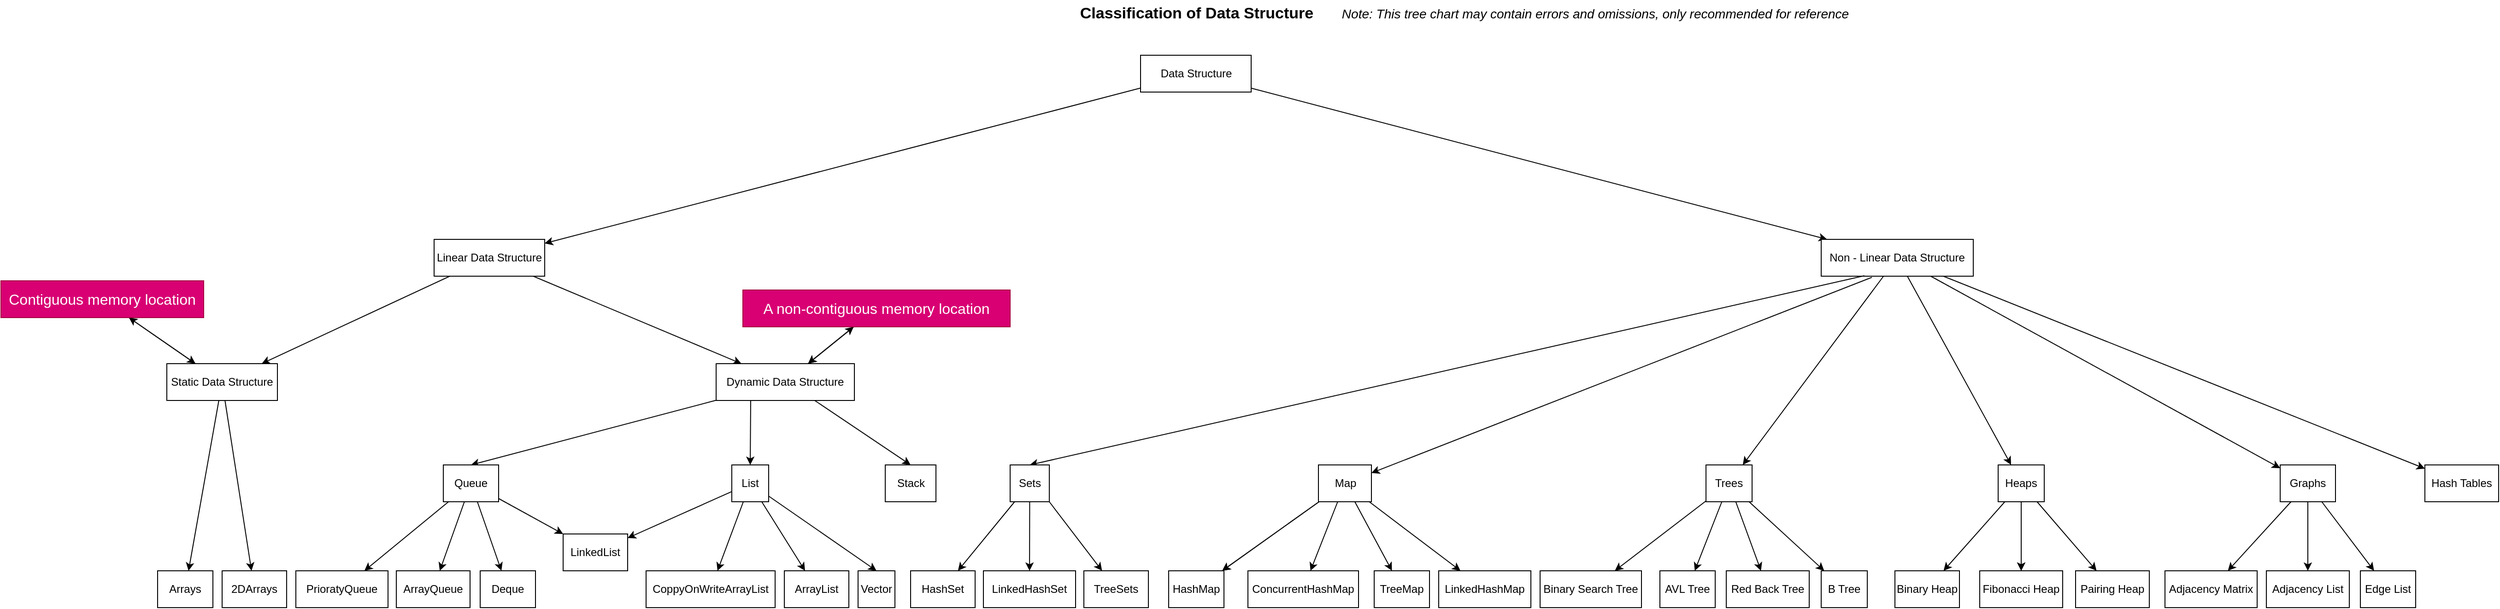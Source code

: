 <mxfile version="20.5.3" type="embed"><diagram id="3LJVibS9Pq_KalHf28YM" name="dataStructures"><mxGraphModel dx="2161" dy="802" grid="1" gridSize="10" guides="1" tooltips="1" connect="1" arrows="1" fold="1" page="1" pageScale="1" pageWidth="850" pageHeight="1100" background="none" math="0" shadow="0"><root><mxCell id="0"/><mxCell id="1" parent="0"/><mxCell id="2" value="Classification of Data Structure" style="text;strokeColor=none;align=center;fillColor=none;html=1;verticalAlign=middle;whiteSpace=wrap;rounded=0;glass=0;fontSize=17;labelBackgroundColor=none;fontStyle=1;" parent="1" vertex="1"><mxGeometry x="714.5" y="170" width="265" height="30" as="geometry"/></mxCell><mxCell id="8" style="edgeStyle=none;html=1;verticalAlign=middle;" parent="1" source="5" target="6" edge="1"><mxGeometry relative="1" as="geometry"/></mxCell><mxCell id="9" style="edgeStyle=none;html=1;verticalAlign=middle;" parent="1" source="5" target="7" edge="1"><mxGeometry relative="1" as="geometry"/></mxCell><mxCell id="5" value="Data Structure" style="whiteSpace=wrap;html=1;verticalAlign=middle;" parent="1" vertex="1"><mxGeometry x="786.5" y="230" width="120" height="40" as="geometry"/></mxCell><mxCell id="14" style="edgeStyle=none;html=1;verticalAlign=middle;" parent="1" source="6" target="10" edge="1"><mxGeometry relative="1" as="geometry"/></mxCell><mxCell id="16" value="" style="edgeStyle=none;html=1;verticalAlign=middle;" parent="1" source="6" target="15" edge="1"><mxGeometry relative="1" as="geometry"/></mxCell><mxCell id="6" value="Linear Data Structure" style="whiteSpace=wrap;html=1;verticalAlign=middle;" parent="1" vertex="1"><mxGeometry x="20" y="430" width="120" height="40" as="geometry"/></mxCell><mxCell id="18" value="" style="edgeStyle=none;html=1;verticalAlign=middle;" parent="1" source="7" target="17" edge="1"><mxGeometry relative="1" as="geometry"/></mxCell><mxCell id="20" value="" style="edgeStyle=none;html=1;verticalAlign=middle;" parent="1" source="7" target="19" edge="1"><mxGeometry relative="1" as="geometry"/></mxCell><mxCell id="64" value="" style="edgeStyle=none;html=1;verticalAlign=middle;" parent="1" source="7" target="63" edge="1"><mxGeometry relative="1" as="geometry"/></mxCell><mxCell id="66" value="" style="edgeStyle=none;html=1;verticalAlign=middle;" parent="1" source="7" target="65" edge="1"><mxGeometry relative="1" as="geometry"/></mxCell><mxCell id="68" value="" style="edgeStyle=none;html=1;exitX=1;exitY=1;exitDx=0;exitDy=0;verticalAlign=middle;" parent="1" source="53" target="67" edge="1"><mxGeometry relative="1" as="geometry"/></mxCell><mxCell id="77" value="" style="edgeStyle=none;html=1;verticalAlign=middle;exitX=0.333;exitY=1.031;exitDx=0;exitDy=0;exitPerimeter=0;" parent="1" source="7" target="76" edge="1"><mxGeometry relative="1" as="geometry"/></mxCell><mxCell id="7" value="Non - Linear Data Structure" style="whiteSpace=wrap;html=1;verticalAlign=middle;" parent="1" vertex="1"><mxGeometry x="1525" y="430" width="165" height="40" as="geometry"/></mxCell><mxCell id="22" value="" style="edgeStyle=none;html=1;verticalAlign=middle;" parent="1" source="10" target="21" edge="1"><mxGeometry relative="1" as="geometry"/></mxCell><mxCell id="34" value="" style="edgeStyle=none;html=1;verticalAlign=middle;" parent="1" source="10" target="33" edge="1"><mxGeometry relative="1" as="geometry"/></mxCell><mxCell id="73" value="" style="edgeStyle=none;html=1;verticalAlign=middle;" parent="1" source="10" target="72" edge="1"><mxGeometry relative="1" as="geometry"/></mxCell><mxCell id="10" value="Static Data Structure" style="whiteSpace=wrap;html=1;verticalAlign=middle;" parent="1" vertex="1"><mxGeometry x="-270" y="565" width="120" height="40" as="geometry"/></mxCell><mxCell id="24" value="" style="edgeStyle=none;html=1;entryX=0.5;entryY=0;entryDx=0;entryDy=0;verticalAlign=middle;" parent="1" source="15" target="23" edge="1"><mxGeometry relative="1" as="geometry"/></mxCell><mxCell id="26" value="" style="edgeStyle=none;html=1;entryX=0.5;entryY=0;entryDx=0;entryDy=0;exitX=0.713;exitY=1;exitDx=0;exitDy=0;exitPerimeter=0;verticalAlign=middle;" parent="1" source="15" target="25" edge="1"><mxGeometry relative="1" as="geometry"/></mxCell><mxCell id="28" value="" style="edgeStyle=none;html=1;entryX=0.5;entryY=0;entryDx=0;entryDy=0;exitX=0.25;exitY=1;exitDx=0;exitDy=0;verticalAlign=middle;" parent="1" source="15" target="27" edge="1"><mxGeometry relative="1" as="geometry"/></mxCell><mxCell id="30" value="" style="edgeStyle=none;html=1;verticalAlign=middle;" parent="1" source="15" target="29" edge="1"><mxGeometry relative="1" as="geometry"/></mxCell><mxCell id="54" value="" style="edgeStyle=none;html=1;exitX=0.284;exitY=0.988;exitDx=0;exitDy=0;entryX=0.5;entryY=0;entryDx=0;entryDy=0;exitPerimeter=0;verticalAlign=middle;" parent="1" source="7" target="53" edge="1"><mxGeometry relative="1" as="geometry"/></mxCell><mxCell id="15" value="Dynamic Data Structure" style="whiteSpace=wrap;html=1;verticalAlign=middle;" parent="1" vertex="1"><mxGeometry x="326" y="565" width="150" height="40" as="geometry"/></mxCell><mxCell id="88" value="" style="edgeStyle=none;html=1;verticalAlign=middle;" parent="1" source="17" target="87" edge="1"><mxGeometry relative="1" as="geometry"/></mxCell><mxCell id="90" value="" style="edgeStyle=none;html=1;verticalAlign=middle;" parent="1" source="17" target="89" edge="1"><mxGeometry relative="1" as="geometry"/></mxCell><mxCell id="92" value="" style="edgeStyle=none;html=1;verticalAlign=middle;" parent="1" source="17" target="91" edge="1"><mxGeometry relative="1" as="geometry"/></mxCell><mxCell id="94" value="" style="edgeStyle=none;html=1;verticalAlign=middle;" parent="1" source="17" target="93" edge="1"><mxGeometry relative="1" as="geometry"/></mxCell><mxCell id="17" value="Trees" style="whiteSpace=wrap;html=1;verticalAlign=middle;" parent="1" vertex="1"><mxGeometry x="1400" y="675" width="50" height="40" as="geometry"/></mxCell><mxCell id="103" value="" style="edgeStyle=none;html=1;verticalAlign=middle;" parent="1" source="19" target="102" edge="1"><mxGeometry relative="1" as="geometry"/></mxCell><mxCell id="105" value="" style="edgeStyle=none;html=1;verticalAlign=middle;" parent="1" source="19" target="104" edge="1"><mxGeometry relative="1" as="geometry"/></mxCell><mxCell id="107" value="" style="edgeStyle=none;html=1;verticalAlign=middle;" parent="1" source="19" target="106" edge="1"><mxGeometry relative="1" as="geometry"/></mxCell><mxCell id="19" value="Graphs" style="whiteSpace=wrap;html=1;verticalAlign=middle;" parent="1" vertex="1"><mxGeometry x="2023" y="675" width="60" height="40" as="geometry"/></mxCell><mxCell id="21" value="Arrays" style="whiteSpace=wrap;html=1;verticalAlign=middle;" parent="1" vertex="1"><mxGeometry x="-280" y="790" width="60" height="40" as="geometry"/></mxCell><mxCell id="37" value="" style="edgeStyle=none;html=1;entryX=0;entryY=0;entryDx=0;entryDy=0;verticalAlign=middle;" parent="1" source="23" target="49" edge="1"><mxGeometry relative="1" as="geometry"><mxPoint x="-150" y="787.353" as="targetPoint"/></mxGeometry></mxCell><mxCell id="39" value="" style="edgeStyle=none;html=1;verticalAlign=middle;" parent="1" source="23" target="38" edge="1"><mxGeometry relative="1" as="geometry"/></mxCell><mxCell id="46" value="" style="edgeStyle=none;html=1;verticalAlign=middle;" parent="1" source="23" target="45" edge="1"><mxGeometry relative="1" as="geometry"/></mxCell><mxCell id="62" value="" style="edgeStyle=none;html=1;verticalAlign=middle;" parent="1" source="23" target="61" edge="1"><mxGeometry relative="1" as="geometry"/></mxCell><mxCell id="23" value="Queue" style="whiteSpace=wrap;html=1;verticalAlign=middle;" parent="1" vertex="1"><mxGeometry x="30" y="675" width="60" height="40" as="geometry"/></mxCell><mxCell id="25" value="Stack" style="whiteSpace=wrap;html=1;verticalAlign=middle;" parent="1" vertex="1"><mxGeometry x="509.5" y="675" width="55" height="40" as="geometry"/></mxCell><mxCell id="48" value="" style="edgeStyle=none;html=1;verticalAlign=middle;" parent="1" source="27" target="47" edge="1"><mxGeometry relative="1" as="geometry"/></mxCell><mxCell id="50" value="" style="edgeStyle=none;html=1;verticalAlign=middle;" parent="1" source="27" target="49" edge="1"><mxGeometry relative="1" as="geometry"/></mxCell><mxCell id="69" style="edgeStyle=none;html=1;entryX=0.5;entryY=0;entryDx=0;entryDy=0;verticalAlign=middle;" parent="1" source="27" target="51" edge="1"><mxGeometry relative="1" as="geometry"/></mxCell><mxCell id="71" value="" style="edgeStyle=none;html=1;verticalAlign=middle;" parent="1" source="27" target="70" edge="1"><mxGeometry relative="1" as="geometry"/></mxCell><mxCell id="27" value="List" style="whiteSpace=wrap;html=1;verticalAlign=middle;" parent="1" vertex="1"><mxGeometry x="343" y="675" width="40" height="40" as="geometry"/></mxCell><mxCell id="31" value="" style="edgeStyle=none;html=1;verticalAlign=middle;" parent="1" source="29" target="15" edge="1"><mxGeometry relative="1" as="geometry"/></mxCell><mxCell id="32" style="edgeStyle=none;html=1;verticalAlign=middle;" parent="1" source="29" target="15" edge="1"><mxGeometry relative="1" as="geometry"/></mxCell><mxCell id="29" value="A non-contiguous memory location" style="whiteSpace=wrap;html=1;fillColor=#d80073;fontColor=#ffffff;strokeColor=#A50040;fontSize=16;verticalAlign=middle;" parent="1" vertex="1"><mxGeometry x="355" y="485" width="290" height="40" as="geometry"/></mxCell><mxCell id="35" style="edgeStyle=none;html=1;verticalAlign=middle;" parent="1" source="33" target="10" edge="1"><mxGeometry relative="1" as="geometry"/></mxCell><mxCell id="33" value="&lt;span style=&quot;font-size: 16px;&quot;&gt;Contiguous memory location&lt;/span&gt;" style="whiteSpace=wrap;html=1;fillColor=#d80073;fontColor=#ffffff;strokeColor=#A50040;verticalAlign=middle;" parent="1" vertex="1"><mxGeometry x="-450" y="475" width="220" height="40" as="geometry"/></mxCell><mxCell id="38" value="PrioratyQueue" style="whiteSpace=wrap;html=1;verticalAlign=middle;" parent="1" vertex="1"><mxGeometry x="-130" y="790" width="100" height="40" as="geometry"/></mxCell><mxCell id="45" value="ArrayQueue" style="whiteSpace=wrap;html=1;verticalAlign=middle;" parent="1" vertex="1"><mxGeometry x="-21" y="790" width="80" height="40" as="geometry"/></mxCell><mxCell id="47" value="ArrayList" style="whiteSpace=wrap;html=1;verticalAlign=middle;" parent="1" vertex="1"><mxGeometry x="400" y="790" width="70" height="40" as="geometry"/></mxCell><mxCell id="49" value="LinkedList" style="whiteSpace=wrap;html=1;verticalAlign=middle;" parent="1" vertex="1"><mxGeometry x="160" y="750" width="70" height="40" as="geometry"/></mxCell><mxCell id="51" value="Vector" style="whiteSpace=wrap;html=1;verticalAlign=middle;" parent="1" vertex="1"><mxGeometry x="480" y="790" width="40" height="40" as="geometry"/></mxCell><mxCell id="56" value="" style="edgeStyle=none;html=1;verticalAlign=middle;" parent="1" source="53" target="55" edge="1"><mxGeometry relative="1" as="geometry"/></mxCell><mxCell id="60" value="" style="edgeStyle=none;html=1;verticalAlign=middle;" parent="1" source="53" target="59" edge="1"><mxGeometry relative="1" as="geometry"/></mxCell><mxCell id="53" value="Sets" style="whiteSpace=wrap;html=1;verticalAlign=middle;" parent="1" vertex="1"><mxGeometry x="645" y="675" width="42.5" height="40" as="geometry"/></mxCell><mxCell id="55" value="HashSet" style="whiteSpace=wrap;html=1;verticalAlign=middle;" parent="1" vertex="1"><mxGeometry x="537" y="790" width="70" height="40" as="geometry"/></mxCell><mxCell id="59" value="LinkedHashSet" style="whiteSpace=wrap;html=1;verticalAlign=middle;" parent="1" vertex="1"><mxGeometry x="616" y="790" width="100" height="40" as="geometry"/></mxCell><mxCell id="61" value="Deque" style="whiteSpace=wrap;html=1;verticalAlign=middle;" parent="1" vertex="1"><mxGeometry x="70" y="790" width="60" height="40" as="geometry"/></mxCell><mxCell id="96" value="" style="edgeStyle=none;html=1;verticalAlign=middle;" parent="1" source="63" target="95" edge="1"><mxGeometry relative="1" as="geometry"/></mxCell><mxCell id="98" value="" style="edgeStyle=none;html=1;verticalAlign=middle;" parent="1" source="63" target="97" edge="1"><mxGeometry relative="1" as="geometry"/></mxCell><mxCell id="99" value="" style="edgeStyle=none;html=1;verticalAlign=middle;" parent="1" source="63" target="97" edge="1"><mxGeometry relative="1" as="geometry"/></mxCell><mxCell id="101" value="" style="edgeStyle=none;html=1;verticalAlign=middle;" parent="1" source="63" target="100" edge="1"><mxGeometry relative="1" as="geometry"/></mxCell><mxCell id="63" value="Heaps" style="whiteSpace=wrap;html=1;verticalAlign=middle;" parent="1" vertex="1"><mxGeometry x="1717" y="675" width="50" height="40" as="geometry"/></mxCell><mxCell id="65" value="Hash Tables" style="whiteSpace=wrap;html=1;verticalAlign=middle;" parent="1" vertex="1"><mxGeometry x="2180" y="675" width="80" height="40" as="geometry"/></mxCell><mxCell id="67" value="TreeSets" style="whiteSpace=wrap;html=1;verticalAlign=middle;" parent="1" vertex="1"><mxGeometry x="725" y="790" width="70" height="40" as="geometry"/></mxCell><mxCell id="70" value="CoppyOnWriteArrayList" style="whiteSpace=wrap;html=1;verticalAlign=middle;" parent="1" vertex="1"><mxGeometry x="250" y="790" width="140" height="40" as="geometry"/></mxCell><mxCell id="72" value="2DArrays" style="whiteSpace=wrap;html=1;verticalAlign=middle;" parent="1" vertex="1"><mxGeometry x="-210" y="790" width="70" height="40" as="geometry"/></mxCell><mxCell id="79" value="" style="edgeStyle=none;html=1;verticalAlign=middle;" parent="1" source="76" target="78" edge="1"><mxGeometry relative="1" as="geometry"/></mxCell><mxCell id="80" value="" style="edgeStyle=none;html=1;verticalAlign=middle;" parent="1" source="76" target="78" edge="1"><mxGeometry relative="1" as="geometry"/></mxCell><mxCell id="82" value="" style="edgeStyle=none;html=1;verticalAlign=middle;" parent="1" source="76" target="81" edge="1"><mxGeometry relative="1" as="geometry"/></mxCell><mxCell id="84" value="" style="edgeStyle=none;html=1;verticalAlign=middle;" parent="1" source="76" target="83" edge="1"><mxGeometry relative="1" as="geometry"/></mxCell><mxCell id="86" value="" style="edgeStyle=none;html=1;verticalAlign=middle;" parent="1" source="76" target="85" edge="1"><mxGeometry relative="1" as="geometry"/></mxCell><mxCell id="76" value="Map" style="whiteSpace=wrap;html=1;verticalAlign=middle;" parent="1" vertex="1"><mxGeometry x="979.5" y="675" width="57.5" height="40" as="geometry"/></mxCell><mxCell id="78" value="HashMap" style="whiteSpace=wrap;html=1;verticalAlign=middle;" parent="1" vertex="1"><mxGeometry x="817" y="790" width="60" height="40" as="geometry"/></mxCell><mxCell id="81" value="LinkedHashMap" style="whiteSpace=wrap;html=1;verticalAlign=middle;" parent="1" vertex="1"><mxGeometry x="1110" y="790" width="100" height="40" as="geometry"/></mxCell><mxCell id="83" value="TreeMap" style="whiteSpace=wrap;html=1;verticalAlign=middle;" parent="1" vertex="1"><mxGeometry x="1040" y="790" width="60" height="40" as="geometry"/></mxCell><mxCell id="85" value="ConcurrentHashMap" style="whiteSpace=wrap;html=1;verticalAlign=middle;" parent="1" vertex="1"><mxGeometry x="903" y="790" width="120" height="40" as="geometry"/></mxCell><mxCell id="87" value="Binary Search Tree" style="whiteSpace=wrap;html=1;verticalAlign=middle;" parent="1" vertex="1"><mxGeometry x="1220" y="790" width="110" height="40" as="geometry"/></mxCell><mxCell id="89" value="AVL Tree" style="whiteSpace=wrap;html=1;verticalAlign=middle;" parent="1" vertex="1"><mxGeometry x="1350" y="790" width="60" height="40" as="geometry"/></mxCell><mxCell id="91" value="Red Back Tree" style="whiteSpace=wrap;html=1;verticalAlign=middle;" parent="1" vertex="1"><mxGeometry x="1422" y="790" width="90" height="40" as="geometry"/></mxCell><mxCell id="93" value="B Tree" style="whiteSpace=wrap;html=1;verticalAlign=middle;" parent="1" vertex="1"><mxGeometry x="1525" y="790" width="50" height="40" as="geometry"/></mxCell><mxCell id="95" value="Binary Heap" style="whiteSpace=wrap;html=1;verticalAlign=middle;" parent="1" vertex="1"><mxGeometry x="1605" y="790" width="70" height="40" as="geometry"/></mxCell><mxCell id="97" value="Fibonacci Heap" style="whiteSpace=wrap;html=1;verticalAlign=middle;" parent="1" vertex="1"><mxGeometry x="1697" y="790" width="90" height="40" as="geometry"/></mxCell><mxCell id="100" value="Pairing Heap" style="whiteSpace=wrap;html=1;verticalAlign=middle;" parent="1" vertex="1"><mxGeometry x="1801" y="790" width="80" height="40" as="geometry"/></mxCell><mxCell id="102" value="Adjacency Matrix" style="whiteSpace=wrap;html=1;verticalAlign=middle;" parent="1" vertex="1"><mxGeometry x="1898" y="790" width="100" height="40" as="geometry"/></mxCell><mxCell id="104" value="Adjacency List" style="whiteSpace=wrap;html=1;verticalAlign=middle;" parent="1" vertex="1"><mxGeometry x="2008" y="790" width="90" height="40" as="geometry"/></mxCell><mxCell id="106" value="Edge List" style="whiteSpace=wrap;html=1;verticalAlign=middle;" parent="1" vertex="1"><mxGeometry x="2110" y="790" width="60" height="40" as="geometry"/></mxCell><mxCell id="108" value="&lt;i style=&quot;font-size: 14px;&quot;&gt;Note: This tree chart may contain errors and omissions, only recommended for reference&lt;/i&gt;" style="text;html=1;strokeColor=none;fillColor=none;align=center;verticalAlign=middle;whiteSpace=wrap;rounded=0;fontSize=14;" vertex="1" parent="1"><mxGeometry x="979.5" y="170" width="600" height="30" as="geometry"/></mxCell></root></mxGraphModel></diagram></mxfile>